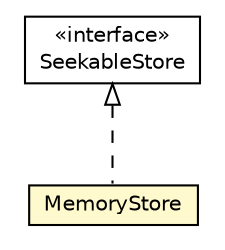 #!/usr/local/bin/dot
#
# Class diagram 
# Generated by UMLGraph version 5.1 (http://www.umlgraph.org/)
#

digraph G {
	edge [fontname="Helvetica",fontsize=10,labelfontname="Helvetica",labelfontsize=10];
	node [fontname="Helvetica",fontsize=10,shape=plaintext];
	nodesep=0.25;
	ranksep=0.5;
	// com.gc.iotools.stream.store.SeekableStore
	c722 [label=<<table title="com.gc.iotools.stream.store.SeekableStore" border="0" cellborder="1" cellspacing="0" cellpadding="2" port="p" href="./SeekableStore.html">
		<tr><td><table border="0" cellspacing="0" cellpadding="1">
<tr><td align="center" balign="center"> &#171;interface&#187; </td></tr>
<tr><td align="center" balign="center"> SeekableStore </td></tr>
		</table></td></tr>
		</table>>, fontname="Helvetica", fontcolor="black", fontsize=10.0];
	// com.gc.iotools.stream.store.MemoryStore
	c723 [label=<<table title="com.gc.iotools.stream.store.MemoryStore" border="0" cellborder="1" cellspacing="0" cellpadding="2" port="p" bgcolor="lemonChiffon" href="./MemoryStore.html">
		<tr><td><table border="0" cellspacing="0" cellpadding="1">
<tr><td align="center" balign="center"> MemoryStore </td></tr>
		</table></td></tr>
		</table>>, fontname="Helvetica", fontcolor="black", fontsize=10.0];
	//com.gc.iotools.stream.store.MemoryStore implements com.gc.iotools.stream.store.SeekableStore
	c722:p -> c723:p [dir=back,arrowtail=empty,style=dashed];
}

